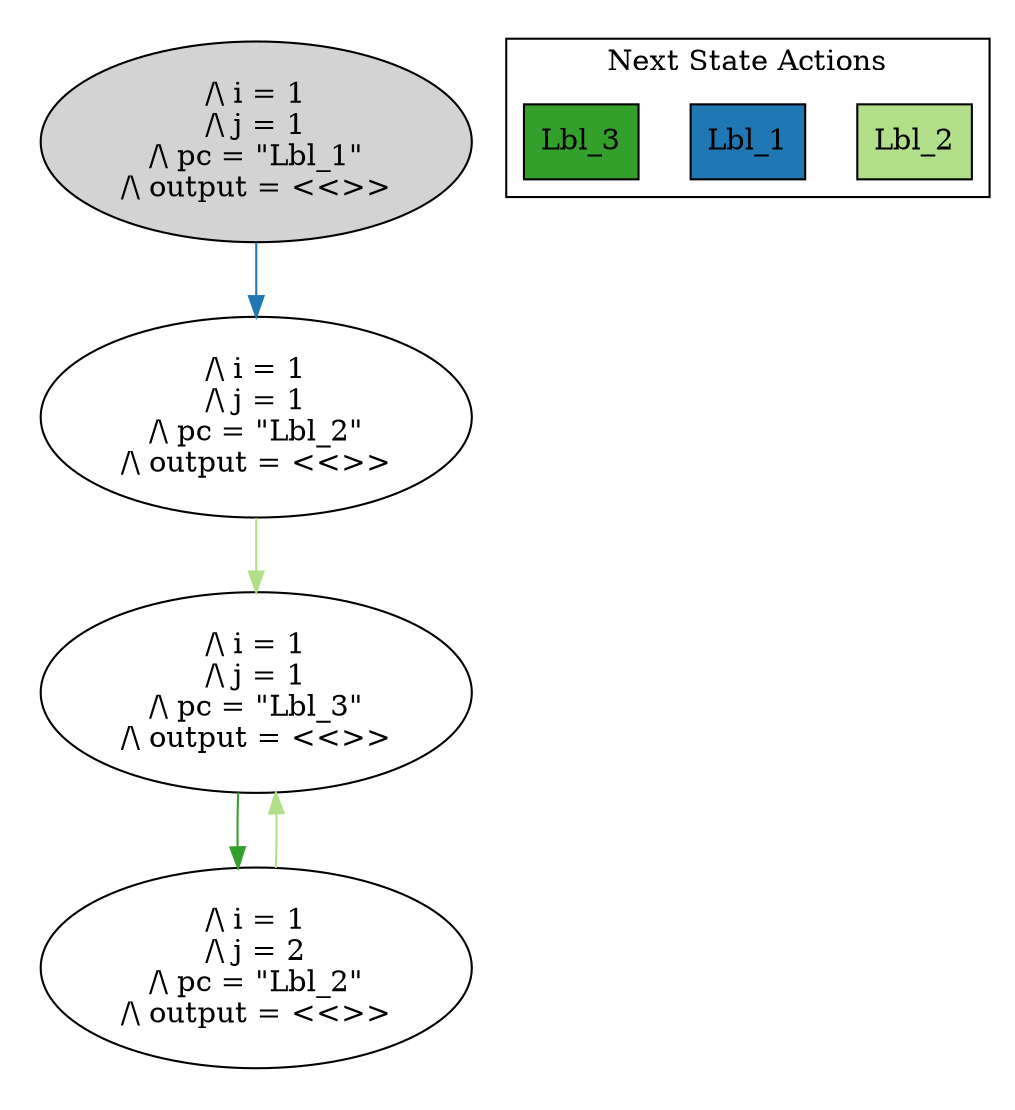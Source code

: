 strict digraph DiskGraph {
edge [colorscheme="paired12"]
nodesep=0.35;
subgraph cluster_graph {
color="white";
6554787464731883445 [label="/\\ i = 1\n/\\ j = 1\n/\\ pc = \"Lbl_1\"\n/\\ output = <<>>",style = filled]
6554787464731883445 -> 8291802218575787625 [label="",color="2",fontcolor="2"];
8291802218575787625 [label="/\\ i = 1\n/\\ j = 1\n/\\ pc = \"Lbl_2\"\n/\\ output = <<>>"];
8291802218575787625 -> -6960993634020202994 [label="",color="3",fontcolor="3"];
-6960993634020202994 [label="/\\ i = 1\n/\\ j = 1\n/\\ pc = \"Lbl_3\"\n/\\ output = <<>>"];
-6960993634020202994 -> 6265816776091635409 [label="",color="4",fontcolor="4"];
6265816776091635409 [label="/\\ i = 1\n/\\ j = 2\n/\\ pc = \"Lbl_2\"\n/\\ output = <<>>"];
6265816776091635409 -> -6960993634020202994 [label="",color="3",fontcolor="3"];
{rank = same; 6554787464731883445;}
{rank = same; 8291802218575787625;}
{rank = same; -6960993634020202994;}
{rank = same; 6265816776091635409;}
}
subgraph cluster_legend {graph[style=bold];label = "Next State Actions" style="solid"
node [ labeljust="l",colorscheme="paired12",style=filled,shape=record ]
Lbl_2 [label="Lbl_2",fillcolor=3]
Lbl_1 [label="Lbl_1",fillcolor=2]
Lbl_3 [label="Lbl_3",fillcolor=4]
}}